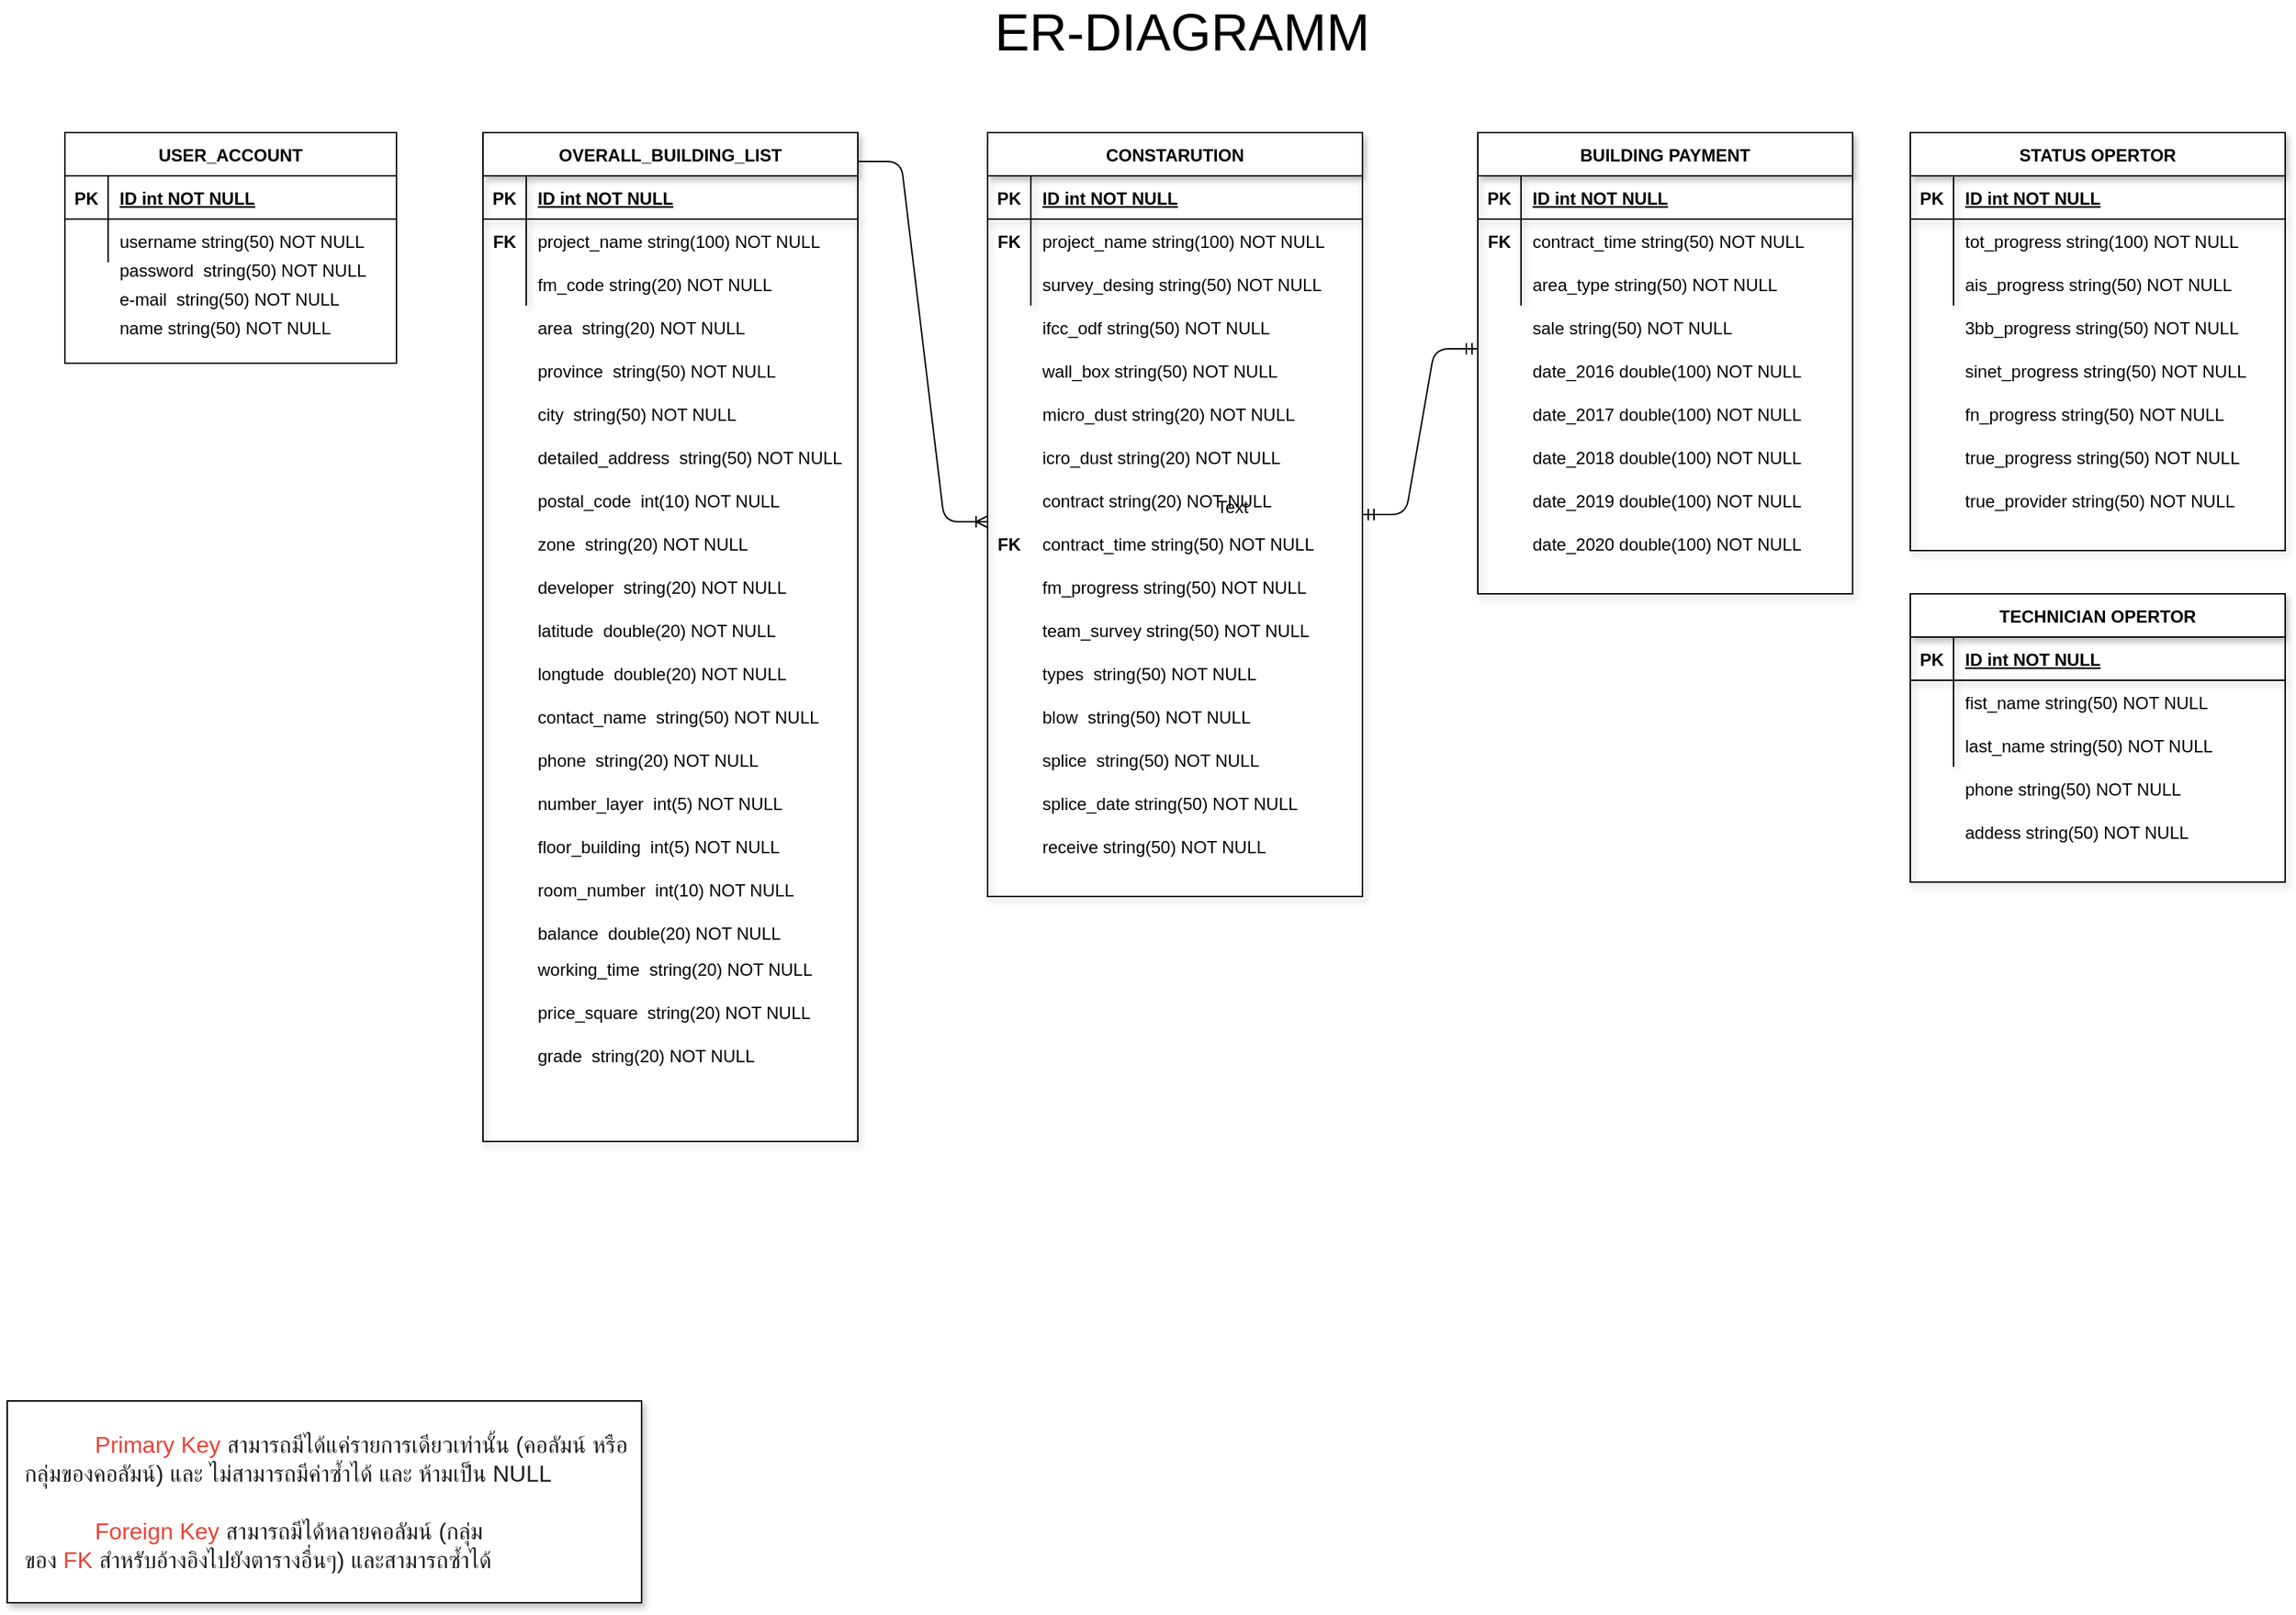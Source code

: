 <mxfile version="13.7.3" type="device"><diagram id="R2lEEEUBdFMjLlhIrx00" name="Page-1"><mxGraphModel dx="2031" dy="1189" grid="1" gridSize="10" guides="1" tooltips="1" connect="1" arrows="1" fold="1" page="1" pageScale="1" pageWidth="1654" pageHeight="1169" math="0" shadow="0" extFonts="Permanent Marker^https://fonts.googleapis.com/css?family=Permanent+Marker"><root><mxCell id="0"/><mxCell id="1" parent="0"/><mxCell id="E6i_eNctBW1qKKycs37V-82" value="password  string(50) NOT NULL" style="shape=partialRectangle;overflow=hidden;connectable=0;fillColor=none;top=0;left=0;bottom=0;right=0;align=left;spacingLeft=6;" parent="1" vertex="1"><mxGeometry x="90" y="210" width="220" height="30" as="geometry"/></mxCell><mxCell id="E6i_eNctBW1qKKycs37V-83" value="e-mail  string(50) NOT NULL" style="shape=partialRectangle;overflow=hidden;connectable=0;fillColor=none;top=0;left=0;bottom=0;right=0;align=left;spacingLeft=6;" parent="1" vertex="1"><mxGeometry x="90" y="230" width="220" height="30" as="geometry"/></mxCell><mxCell id="E6i_eNctBW1qKKycs37V-84" value="name string(50) NOT NULL" style="shape=partialRectangle;overflow=hidden;connectable=0;fillColor=none;top=0;left=0;bottom=0;right=0;align=left;spacingLeft=6;" parent="1" vertex="1"><mxGeometry x="90" y="250" width="220" height="30" as="geometry"/></mxCell><mxCell id="E6i_eNctBW1qKKycs37V-85" value="PK" style="shape=partialRectangle;overflow=hidden;connectable=0;fillColor=none;top=0;left=0;bottom=0;right=0;fontStyle=1;" parent="1" vertex="1"><mxGeometry x="60" y="160" width="30" height="30" as="geometry"/></mxCell><mxCell id="E6i_eNctBW1qKKycs37V-86" value="province  string(50) NOT NULL" style="shape=partialRectangle;overflow=hidden;connectable=0;fillColor=none;top=0;left=0;bottom=0;right=0;align=left;spacingLeft=6;shadow=1;" parent="1" vertex="1"><mxGeometry x="380" y="280" width="230" height="30" as="geometry"/></mxCell><mxCell id="E6i_eNctBW1qKKycs37V-87" value="area  string(20) NOT NULL" style="shape=partialRectangle;overflow=hidden;connectable=0;fillColor=none;top=0;left=0;bottom=0;right=0;align=left;spacingLeft=6;shadow=1;" parent="1" vertex="1"><mxGeometry x="380" y="250" width="230" height="30" as="geometry"/></mxCell><mxCell id="E6i_eNctBW1qKKycs37V-88" value="city  string(50) NOT NULL" style="shape=partialRectangle;overflow=hidden;connectable=0;fillColor=none;top=0;left=0;bottom=0;right=0;align=left;spacingLeft=6;shadow=1;" parent="1" vertex="1"><mxGeometry x="380" y="310" width="230" height="30" as="geometry"/></mxCell><mxCell id="E6i_eNctBW1qKKycs37V-89" value="detailed_address  string(50) NOT NULL" style="shape=partialRectangle;overflow=hidden;connectable=0;fillColor=none;top=0;left=0;bottom=0;right=0;align=left;spacingLeft=6;shadow=1;" parent="1" vertex="1"><mxGeometry x="380" y="340" width="230" height="30" as="geometry"/></mxCell><mxCell id="E6i_eNctBW1qKKycs37V-90" value="postal_code  int(10) NOT NULL" style="shape=partialRectangle;overflow=hidden;connectable=0;fillColor=none;top=0;left=0;bottom=0;right=0;align=left;spacingLeft=6;shadow=1;" parent="1" vertex="1"><mxGeometry x="380" y="370" width="230" height="30" as="geometry"/></mxCell><mxCell id="E6i_eNctBW1qKKycs37V-91" value="zone  string(20) NOT NULL" style="shape=partialRectangle;overflow=hidden;connectable=0;fillColor=none;top=0;left=0;bottom=0;right=0;align=left;spacingLeft=6;shadow=1;" parent="1" vertex="1"><mxGeometry x="380" y="400" width="230" height="30" as="geometry"/></mxCell><mxCell id="E6i_eNctBW1qKKycs37V-93" value="latitude  double(20) NOT NULL" style="shape=partialRectangle;overflow=hidden;connectable=0;fillColor=none;top=0;left=0;bottom=0;right=0;align=left;spacingLeft=6;shadow=1;" parent="1" vertex="1"><mxGeometry x="380" y="460" width="230" height="30" as="geometry"/></mxCell><mxCell id="E6i_eNctBW1qKKycs37V-94" value="longtude  double(20) NOT NULL" style="shape=partialRectangle;overflow=hidden;connectable=0;fillColor=none;top=0;left=0;bottom=0;right=0;align=left;spacingLeft=6;shadow=1;" parent="1" vertex="1"><mxGeometry x="380" y="490" width="230" height="30" as="geometry"/></mxCell><mxCell id="E6i_eNctBW1qKKycs37V-95" value="contact_name  string(50) NOT NULL" style="shape=partialRectangle;overflow=hidden;connectable=0;fillColor=none;top=0;left=0;bottom=0;right=0;align=left;spacingLeft=6;shadow=1;" parent="1" vertex="1"><mxGeometry x="380" y="520" width="230" height="30" as="geometry"/></mxCell><mxCell id="E6i_eNctBW1qKKycs37V-96" value="phone  string(20) NOT NULL" style="shape=partialRectangle;overflow=hidden;connectable=0;fillColor=none;top=0;left=0;bottom=0;right=0;align=left;spacingLeft=6;shadow=1;" parent="1" vertex="1"><mxGeometry x="380" y="550" width="230" height="30" as="geometry"/></mxCell><mxCell id="E6i_eNctBW1qKKycs37V-97" value="number_layer  int(5) NOT NULL" style="shape=partialRectangle;overflow=hidden;connectable=0;fillColor=none;top=0;left=0;bottom=0;right=0;align=left;spacingLeft=6;shadow=1;" parent="1" vertex="1"><mxGeometry x="380" y="580" width="230" height="30" as="geometry"/></mxCell><mxCell id="E6i_eNctBW1qKKycs37V-98" value="floor_building  int(5) NOT NULL" style="shape=partialRectangle;overflow=hidden;connectable=0;fillColor=none;top=0;left=0;bottom=0;right=0;align=left;spacingLeft=6;shadow=1;" parent="1" vertex="1"><mxGeometry x="380" y="610" width="230" height="30" as="geometry"/></mxCell><mxCell id="E6i_eNctBW1qKKycs37V-99" value="room_number  int(10) NOT NULL" style="shape=partialRectangle;overflow=hidden;connectable=0;fillColor=none;top=0;left=0;bottom=0;right=0;align=left;spacingLeft=6;shadow=1;" parent="1" vertex="1"><mxGeometry x="380" y="640" width="230" height="30" as="geometry"/></mxCell><mxCell id="E6i_eNctBW1qKKycs37V-100" value="balance  double(20) NOT NULL" style="shape=partialRectangle;overflow=hidden;connectable=0;fillColor=none;top=0;left=0;bottom=0;right=0;align=left;spacingLeft=6;shadow=1;" parent="1" vertex="1"><mxGeometry x="380" y="670" width="230" height="30" as="geometry"/></mxCell><mxCell id="E6i_eNctBW1qKKycs37V-101" value="FK" style="shape=partialRectangle;overflow=hidden;connectable=0;fillColor=none;top=0;left=0;bottom=0;right=0;fontStyle=1;shadow=1;" parent="1" vertex="1"><mxGeometry x="350" y="190" width="30" height="30" as="geometry"/></mxCell><mxCell id="E6i_eNctBW1qKKycs37V-102" value="working_time  string(20) NOT NULL" style="shape=partialRectangle;overflow=hidden;connectable=0;fillColor=none;top=0;left=0;bottom=0;right=0;align=left;spacingLeft=6;shadow=1;" parent="1" vertex="1"><mxGeometry x="380" y="690" width="230" height="40" as="geometry"/></mxCell><mxCell id="E6i_eNctBW1qKKycs37V-103" value="price_square  string(20) NOT NULL" style="shape=partialRectangle;overflow=hidden;connectable=0;fillColor=none;top=0;left=0;bottom=0;right=0;align=left;spacingLeft=6;shadow=1;" parent="1" vertex="1"><mxGeometry x="380" y="720" width="230" height="40" as="geometry"/></mxCell><mxCell id="E6i_eNctBW1qKKycs37V-104" value="grade  string(20) NOT NULL" style="shape=partialRectangle;overflow=hidden;connectable=0;fillColor=none;top=0;left=0;bottom=0;right=0;align=left;spacingLeft=6;shadow=1;" parent="1" vertex="1"><mxGeometry x="380" y="750" width="230" height="40" as="geometry"/></mxCell><mxCell id="E6i_eNctBW1qKKycs37V-105" value="developer  string(20) NOT NULL" style="shape=partialRectangle;overflow=hidden;connectable=0;fillColor=none;top=0;left=0;bottom=0;right=0;align=left;spacingLeft=6;shadow=1;" parent="1" vertex="1"><mxGeometry x="380" y="425" width="230" height="40" as="geometry"/></mxCell><mxCell id="E6i_eNctBW1qKKycs37V-116" value="" style="shape=partialRectangle;collapsible=0;dropTarget=0;pointerEvents=0;fillColor=none;points=[[0,0.5],[1,0.5]];portConstraint=eastwest;top=0;left=0;right=0;bottom=0;shadow=1;" parent="1" vertex="1"><mxGeometry x="700" y="280" width="260" height="30" as="geometry"/></mxCell><mxCell id="E6i_eNctBW1qKKycs37V-117" value="" style="shape=partialRectangle;overflow=hidden;connectable=0;fillColor=none;top=0;left=0;bottom=0;right=0;shadow=1;" parent="E6i_eNctBW1qKKycs37V-116" vertex="1"><mxGeometry width="30" height="30" as="geometry"/></mxCell><mxCell id="E6i_eNctBW1qKKycs37V-118" value="wall_box string(50) NOT NULL" style="shape=partialRectangle;overflow=hidden;connectable=0;fillColor=none;top=0;left=0;bottom=0;right=0;align=left;spacingLeft=6;shadow=1;" parent="E6i_eNctBW1qKKycs37V-116" vertex="1"><mxGeometry x="30" width="230" height="30" as="geometry"/></mxCell><mxCell id="E6i_eNctBW1qKKycs37V-119" value="" style="shape=partialRectangle;collapsible=0;dropTarget=0;pointerEvents=0;fillColor=none;points=[[0,0.5],[1,0.5]];portConstraint=eastwest;top=0;left=0;right=0;bottom=0;shadow=1;" parent="1" vertex="1"><mxGeometry x="700" y="310" width="260" height="30" as="geometry"/></mxCell><mxCell id="E6i_eNctBW1qKKycs37V-120" value="" style="shape=partialRectangle;overflow=hidden;connectable=0;fillColor=none;top=0;left=0;bottom=0;right=0;shadow=1;" parent="E6i_eNctBW1qKKycs37V-119" vertex="1"><mxGeometry width="30" height="30" as="geometry"/></mxCell><mxCell id="E6i_eNctBW1qKKycs37V-121" value="micro_dust string(20) NOT NULL" style="shape=partialRectangle;overflow=hidden;connectable=0;fillColor=none;top=0;left=0;bottom=0;right=0;align=left;spacingLeft=6;shadow=1;" parent="E6i_eNctBW1qKKycs37V-119" vertex="1"><mxGeometry x="30" width="230" height="30" as="geometry"/></mxCell><mxCell id="E6i_eNctBW1qKKycs37V-122" value="icro_dust string(20) NOT NULL" style="shape=partialRectangle;overflow=hidden;connectable=0;fillColor=none;top=0;left=0;bottom=0;right=0;align=left;spacingLeft=6;shadow=1;" parent="1" vertex="1"><mxGeometry x="730" y="340" width="230" height="30" as="geometry"/></mxCell><mxCell id="E6i_eNctBW1qKKycs37V-123" value="ifcc_odf string(50) NOT NULL" style="shape=partialRectangle;overflow=hidden;connectable=0;fillColor=none;top=0;left=0;bottom=0;right=0;align=left;spacingLeft=6;shadow=1;" parent="1" vertex="1"><mxGeometry x="730" y="250" width="230" height="30" as="geometry"/></mxCell><mxCell id="E6i_eNctBW1qKKycs37V-125" value="FK" style="shape=partialRectangle;overflow=hidden;connectable=0;fillColor=none;top=0;left=0;bottom=0;right=0;shadow=1;fontStyle=1" parent="1" vertex="1"><mxGeometry x="700" y="190" width="30" height="30" as="geometry"/></mxCell><mxCell id="E6i_eNctBW1qKKycs37V-126" value="contract string(20) NOT NULL" style="shape=partialRectangle;overflow=hidden;connectable=0;fillColor=none;top=0;left=0;bottom=0;right=0;align=left;spacingLeft=6;shadow=1;" parent="1" vertex="1"><mxGeometry x="730" y="370" width="230" height="30" as="geometry"/></mxCell><mxCell id="E6i_eNctBW1qKKycs37V-127" value="contract_time string(50) NOT NULL" style="shape=partialRectangle;overflow=hidden;connectable=0;fillColor=none;top=0;left=0;bottom=0;right=0;align=left;spacingLeft=6;shadow=1;" parent="1" vertex="1"><mxGeometry x="730" y="400" width="230" height="30" as="geometry"/></mxCell><mxCell id="E6i_eNctBW1qKKycs37V-128" value="fm_progress string(50) NOT NULL" style="shape=partialRectangle;overflow=hidden;connectable=0;fillColor=none;top=0;left=0;bottom=0;right=0;align=left;spacingLeft=6;shadow=1;" parent="1" vertex="1"><mxGeometry x="730" y="430" width="230" height="30" as="geometry"/></mxCell><mxCell id="E6i_eNctBW1qKKycs37V-129" value="team_survey string(50) NOT NULL" style="shape=partialRectangle;overflow=hidden;connectable=0;fillColor=none;top=0;left=0;bottom=0;right=0;align=left;spacingLeft=6;shadow=1;" parent="1" vertex="1"><mxGeometry x="730" y="460" width="230" height="30" as="geometry"/></mxCell><mxCell id="E6i_eNctBW1qKKycs37V-130" value="types  string(50) NOT NULL" style="shape=partialRectangle;overflow=hidden;connectable=0;fillColor=none;top=0;left=0;bottom=0;right=0;align=left;spacingLeft=6;shadow=1;" parent="1" vertex="1"><mxGeometry x="730" y="490" width="230" height="30" as="geometry"/></mxCell><mxCell id="E6i_eNctBW1qKKycs37V-131" value="blow  string(50) NOT NULL" style="shape=partialRectangle;overflow=hidden;connectable=0;fillColor=none;top=0;left=0;bottom=0;right=0;align=left;spacingLeft=6;shadow=1;" parent="1" vertex="1"><mxGeometry x="730" y="520" width="230" height="30" as="geometry"/></mxCell><mxCell id="E6i_eNctBW1qKKycs37V-132" value="splice  string(50) NOT NULL" style="shape=partialRectangle;overflow=hidden;connectable=0;fillColor=none;top=0;left=0;bottom=0;right=0;align=left;spacingLeft=6;shadow=1;" parent="1" vertex="1"><mxGeometry x="730" y="550" width="230" height="30" as="geometry"/></mxCell><mxCell id="E6i_eNctBW1qKKycs37V-133" value="splice_date string(50) NOT NULL" style="shape=partialRectangle;overflow=hidden;connectable=0;fillColor=none;top=0;left=0;bottom=0;right=0;align=left;spacingLeft=6;shadow=1;" parent="1" vertex="1"><mxGeometry x="730" y="580" width="230" height="30" as="geometry"/></mxCell><mxCell id="E6i_eNctBW1qKKycs37V-134" value="receive string(50) NOT NULL" style="shape=partialRectangle;overflow=hidden;connectable=0;fillColor=none;top=0;left=0;bottom=0;right=0;align=left;spacingLeft=6;shadow=1;" parent="1" vertex="1"><mxGeometry x="730" y="610" width="230" height="30" as="geometry"/></mxCell><mxCell id="E6i_eNctBW1qKKycs37V-145" value="3bb_progress string(50) NOT NULL" style="shape=partialRectangle;overflow=hidden;connectable=0;fillColor=none;top=0;left=0;bottom=0;right=0;align=left;spacingLeft=6;shadow=1;" parent="1" vertex="1"><mxGeometry x="1370" y="250" width="230" height="30" as="geometry"/></mxCell><mxCell id="E6i_eNctBW1qKKycs37V-146" value="sinet_progress string(50) NOT NULL" style="shape=partialRectangle;overflow=hidden;connectable=0;fillColor=none;top=0;left=0;bottom=0;right=0;align=left;spacingLeft=6;shadow=1;" parent="1" vertex="1"><mxGeometry x="1370" y="280" width="230" height="30" as="geometry"/></mxCell><mxCell id="E6i_eNctBW1qKKycs37V-147" value="fn_progress string(50) NOT NULL" style="shape=partialRectangle;overflow=hidden;connectable=0;fillColor=none;top=0;left=0;bottom=0;right=0;align=left;spacingLeft=6;shadow=1;" parent="1" vertex="1"><mxGeometry x="1370" y="310" width="230" height="30" as="geometry"/></mxCell><mxCell id="E6i_eNctBW1qKKycs37V-148" value="true_progress string(50) NOT NULL" style="shape=partialRectangle;overflow=hidden;connectable=0;fillColor=none;top=0;left=0;bottom=0;right=0;align=left;spacingLeft=6;shadow=1;" parent="1" vertex="1"><mxGeometry x="1370" y="340" width="230" height="30" as="geometry"/></mxCell><mxCell id="E6i_eNctBW1qKKycs37V-149" value="true_provider string(50) NOT NULL" style="shape=partialRectangle;overflow=hidden;connectable=0;fillColor=none;top=0;left=0;bottom=0;right=0;align=left;spacingLeft=6;shadow=1;" parent="1" vertex="1"><mxGeometry x="1370" y="370" width="230" height="30" as="geometry"/></mxCell><mxCell id="E6i_eNctBW1qKKycs37V-161" value="phone string(50) NOT NULL" style="shape=partialRectangle;overflow=hidden;connectable=0;fillColor=none;top=0;left=0;bottom=0;right=0;align=left;spacingLeft=6;shadow=1;" parent="1" vertex="1"><mxGeometry x="1370" y="570" width="230" height="30" as="geometry"/></mxCell><mxCell id="E6i_eNctBW1qKKycs37V-162" value="addess string(50) NOT NULL" style="shape=partialRectangle;overflow=hidden;connectable=0;fillColor=none;top=0;left=0;bottom=0;right=0;align=left;spacingLeft=6;shadow=1;" parent="1" vertex="1"><mxGeometry x="1370" y="600" width="230" height="30" as="geometry"/></mxCell><mxCell id="C-vyLk0tnHw3VtMMgP7b-23" value="USER_ACCOUNT" style="shape=table;startSize=30;container=1;collapsible=1;childLayout=tableLayout;fixedRows=1;rowLines=0;fontStyle=1;align=center;resizeLast=1;" parent="1" vertex="1"><mxGeometry x="60" y="130" width="230" height="160" as="geometry"/></mxCell><mxCell id="C-vyLk0tnHw3VtMMgP7b-24" value="" style="shape=partialRectangle;collapsible=0;dropTarget=0;pointerEvents=0;fillColor=none;points=[[0,0.5],[1,0.5]];portConstraint=eastwest;top=0;left=0;right=0;bottom=1;" parent="C-vyLk0tnHw3VtMMgP7b-23" vertex="1"><mxGeometry y="30" width="230" height="30" as="geometry"/></mxCell><mxCell id="C-vyLk0tnHw3VtMMgP7b-25" value="" style="shape=partialRectangle;overflow=hidden;connectable=0;fillColor=none;top=0;left=0;bottom=0;right=0;fontStyle=1;" parent="C-vyLk0tnHw3VtMMgP7b-24" vertex="1"><mxGeometry width="30" height="30" as="geometry"/></mxCell><mxCell id="C-vyLk0tnHw3VtMMgP7b-26" value="ID int NOT NULL " style="shape=partialRectangle;overflow=hidden;connectable=0;fillColor=none;top=0;left=0;bottom=0;right=0;align=left;spacingLeft=6;fontStyle=5;" parent="C-vyLk0tnHw3VtMMgP7b-24" vertex="1"><mxGeometry x="30" width="200" height="30" as="geometry"/></mxCell><mxCell id="C-vyLk0tnHw3VtMMgP7b-27" value="" style="shape=partialRectangle;collapsible=0;dropTarget=0;pointerEvents=0;fillColor=none;points=[[0,0.5],[1,0.5]];portConstraint=eastwest;top=0;left=0;right=0;bottom=0;" parent="C-vyLk0tnHw3VtMMgP7b-23" vertex="1"><mxGeometry y="60" width="230" height="30" as="geometry"/></mxCell><mxCell id="C-vyLk0tnHw3VtMMgP7b-28" value="" style="shape=partialRectangle;overflow=hidden;connectable=0;fillColor=none;top=0;left=0;bottom=0;right=0;" parent="C-vyLk0tnHw3VtMMgP7b-27" vertex="1"><mxGeometry width="30" height="30" as="geometry"/></mxCell><mxCell id="C-vyLk0tnHw3VtMMgP7b-29" value="username string(50) NOT NULL" style="shape=partialRectangle;overflow=hidden;connectable=0;fillColor=none;top=0;left=0;bottom=0;right=0;align=left;spacingLeft=6;" parent="C-vyLk0tnHw3VtMMgP7b-27" vertex="1"><mxGeometry x="30" width="200" height="30" as="geometry"/></mxCell><mxCell id="C-vyLk0tnHw3VtMMgP7b-2" value="OVERALL_BUILDING_LIST" style="shape=table;startSize=30;container=1;collapsible=1;childLayout=tableLayout;fixedRows=1;rowLines=0;fontStyle=1;align=center;resizeLast=1;shadow=1;" parent="1" vertex="1"><mxGeometry x="350" y="130" width="260" height="700" as="geometry"><mxRectangle x="450" y="120" width="150" height="30" as="alternateBounds"/></mxGeometry></mxCell><mxCell id="C-vyLk0tnHw3VtMMgP7b-3" value="" style="shape=partialRectangle;collapsible=0;dropTarget=0;pointerEvents=0;fillColor=none;points=[[0,0.5],[1,0.5]];portConstraint=eastwest;top=0;left=0;right=0;bottom=1;shadow=1;" parent="C-vyLk0tnHw3VtMMgP7b-2" vertex="1"><mxGeometry y="30" width="260" height="30" as="geometry"/></mxCell><mxCell id="C-vyLk0tnHw3VtMMgP7b-4" value="PK" style="shape=partialRectangle;overflow=hidden;connectable=0;fillColor=none;top=0;left=0;bottom=0;right=0;fontStyle=1;shadow=1;" parent="C-vyLk0tnHw3VtMMgP7b-3" vertex="1"><mxGeometry width="30" height="30" as="geometry"/></mxCell><mxCell id="C-vyLk0tnHw3VtMMgP7b-5" value="ID int NOT NULL " style="shape=partialRectangle;overflow=hidden;connectable=0;fillColor=none;top=0;left=0;bottom=0;right=0;align=left;spacingLeft=6;fontStyle=5;shadow=1;" parent="C-vyLk0tnHw3VtMMgP7b-3" vertex="1"><mxGeometry x="30" width="230" height="30" as="geometry"/></mxCell><mxCell id="C-vyLk0tnHw3VtMMgP7b-6" value="" style="shape=partialRectangle;collapsible=0;dropTarget=0;pointerEvents=0;fillColor=none;points=[[0,0.5],[1,0.5]];portConstraint=eastwest;top=0;left=0;right=0;bottom=0;shadow=1;" parent="C-vyLk0tnHw3VtMMgP7b-2" vertex="1"><mxGeometry y="60" width="260" height="30" as="geometry"/></mxCell><mxCell id="C-vyLk0tnHw3VtMMgP7b-7" value="" style="shape=partialRectangle;overflow=hidden;connectable=0;fillColor=none;top=0;left=0;bottom=0;right=0;shadow=1;" parent="C-vyLk0tnHw3VtMMgP7b-6" vertex="1"><mxGeometry width="30" height="30" as="geometry"/></mxCell><mxCell id="C-vyLk0tnHw3VtMMgP7b-8" value="project_name string(100) NOT NULL" style="shape=partialRectangle;overflow=hidden;connectable=0;fillColor=none;top=0;left=0;bottom=0;right=0;align=left;spacingLeft=6;shadow=1;" parent="C-vyLk0tnHw3VtMMgP7b-6" vertex="1"><mxGeometry x="30" width="230" height="30" as="geometry"/></mxCell><mxCell id="C-vyLk0tnHw3VtMMgP7b-9" value="" style="shape=partialRectangle;collapsible=0;dropTarget=0;pointerEvents=0;fillColor=none;points=[[0,0.5],[1,0.5]];portConstraint=eastwest;top=0;left=0;right=0;bottom=0;shadow=1;" parent="C-vyLk0tnHw3VtMMgP7b-2" vertex="1"><mxGeometry y="90" width="260" height="30" as="geometry"/></mxCell><mxCell id="C-vyLk0tnHw3VtMMgP7b-10" value="" style="shape=partialRectangle;overflow=hidden;connectable=0;fillColor=none;top=0;left=0;bottom=0;right=0;shadow=1;" parent="C-vyLk0tnHw3VtMMgP7b-9" vertex="1"><mxGeometry width="30" height="30" as="geometry"/></mxCell><mxCell id="C-vyLk0tnHw3VtMMgP7b-11" value="fm_code string(20) NOT NULL" style="shape=partialRectangle;overflow=hidden;connectable=0;fillColor=none;top=0;left=0;bottom=0;right=0;align=left;spacingLeft=6;shadow=1;" parent="C-vyLk0tnHw3VtMMgP7b-9" vertex="1"><mxGeometry x="30" width="230" height="30" as="geometry"/></mxCell><mxCell id="E6i_eNctBW1qKKycs37V-106" value="CONSTARUTION" style="shape=table;startSize=30;container=1;collapsible=1;childLayout=tableLayout;fixedRows=1;rowLines=0;fontStyle=1;align=center;resizeLast=1;shadow=1;" parent="1" vertex="1"><mxGeometry x="700" y="130" width="260" height="530" as="geometry"><mxRectangle x="450" y="120" width="150" height="30" as="alternateBounds"/></mxGeometry></mxCell><mxCell id="E6i_eNctBW1qKKycs37V-107" value="" style="shape=partialRectangle;collapsible=0;dropTarget=0;pointerEvents=0;fillColor=none;points=[[0,0.5],[1,0.5]];portConstraint=eastwest;top=0;left=0;right=0;bottom=1;shadow=1;" parent="E6i_eNctBW1qKKycs37V-106" vertex="1"><mxGeometry y="30" width="260" height="30" as="geometry"/></mxCell><mxCell id="E6i_eNctBW1qKKycs37V-108" value="PK" style="shape=partialRectangle;overflow=hidden;connectable=0;fillColor=none;top=0;left=0;bottom=0;right=0;fontStyle=1;shadow=1;" parent="E6i_eNctBW1qKKycs37V-107" vertex="1"><mxGeometry width="30" height="30" as="geometry"/></mxCell><mxCell id="E6i_eNctBW1qKKycs37V-109" value="ID int NOT NULL " style="shape=partialRectangle;overflow=hidden;connectable=0;fillColor=none;top=0;left=0;bottom=0;right=0;align=left;spacingLeft=6;fontStyle=5;shadow=1;" parent="E6i_eNctBW1qKKycs37V-107" vertex="1"><mxGeometry x="30" width="230" height="30" as="geometry"/></mxCell><mxCell id="E6i_eNctBW1qKKycs37V-110" value="" style="shape=partialRectangle;collapsible=0;dropTarget=0;pointerEvents=0;fillColor=none;points=[[0,0.5],[1,0.5]];portConstraint=eastwest;top=0;left=0;right=0;bottom=0;shadow=1;" parent="E6i_eNctBW1qKKycs37V-106" vertex="1"><mxGeometry y="60" width="260" height="30" as="geometry"/></mxCell><mxCell id="E6i_eNctBW1qKKycs37V-111" value="" style="shape=partialRectangle;overflow=hidden;connectable=0;fillColor=none;top=0;left=0;bottom=0;right=0;shadow=1;" parent="E6i_eNctBW1qKKycs37V-110" vertex="1"><mxGeometry width="30" height="30" as="geometry"/></mxCell><mxCell id="E6i_eNctBW1qKKycs37V-112" value="project_name string(100) NOT NULL" style="shape=partialRectangle;overflow=hidden;connectable=0;fillColor=none;top=0;left=0;bottom=0;right=0;align=left;spacingLeft=6;shadow=1;" parent="E6i_eNctBW1qKKycs37V-110" vertex="1"><mxGeometry x="30" width="230" height="30" as="geometry"/></mxCell><mxCell id="E6i_eNctBW1qKKycs37V-113" value="" style="shape=partialRectangle;collapsible=0;dropTarget=0;pointerEvents=0;fillColor=none;points=[[0,0.5],[1,0.5]];portConstraint=eastwest;top=0;left=0;right=0;bottom=0;shadow=1;" parent="E6i_eNctBW1qKKycs37V-106" vertex="1"><mxGeometry y="90" width="260" height="30" as="geometry"/></mxCell><mxCell id="E6i_eNctBW1qKKycs37V-114" value="" style="shape=partialRectangle;overflow=hidden;connectable=0;fillColor=none;top=0;left=0;bottom=0;right=0;shadow=1;" parent="E6i_eNctBW1qKKycs37V-113" vertex="1"><mxGeometry width="30" height="30" as="geometry"/></mxCell><mxCell id="E6i_eNctBW1qKKycs37V-115" value="survey_desing string(50) NOT NULL" style="shape=partialRectangle;overflow=hidden;connectable=0;fillColor=none;top=0;left=0;bottom=0;right=0;align=left;spacingLeft=6;shadow=1;" parent="E6i_eNctBW1qKKycs37V-113" vertex="1"><mxGeometry x="30" width="230" height="30" as="geometry"/></mxCell><mxCell id="E6i_eNctBW1qKKycs37V-173" value="FK" style="shape=partialRectangle;overflow=hidden;connectable=0;fillColor=none;top=0;left=0;bottom=0;right=0;shadow=1;fontStyle=1" parent="1" vertex="1"><mxGeometry x="1040" y="190" width="30" height="30" as="geometry"/></mxCell><mxCell id="E6i_eNctBW1qKKycs37V-174" value="FK" style="shape=partialRectangle;overflow=hidden;connectable=0;fillColor=none;top=0;left=0;bottom=0;right=0;shadow=1;fontStyle=1" parent="1" vertex="1"><mxGeometry x="700" y="400" width="30" height="30" as="geometry"/></mxCell><mxCell id="E6i_eNctBW1qKKycs37V-175" value="sale string(50) NOT NULL" style="shape=partialRectangle;overflow=hidden;connectable=0;fillColor=none;top=0;left=0;bottom=0;right=0;align=left;spacingLeft=6;shadow=1;" parent="1" vertex="1"><mxGeometry x="1070" y="250" width="230" height="30" as="geometry"/></mxCell><mxCell id="E6i_eNctBW1qKKycs37V-176" value="date_2016 double(100) NOT NULL" style="shape=partialRectangle;overflow=hidden;connectable=0;fillColor=none;top=0;left=0;bottom=0;right=0;align=left;spacingLeft=6;shadow=1;" parent="1" vertex="1"><mxGeometry x="1070" y="280" width="230" height="30" as="geometry"/></mxCell><mxCell id="E6i_eNctBW1qKKycs37V-177" value="date_2017 double(100) NOT NULL" style="shape=partialRectangle;overflow=hidden;connectable=0;fillColor=none;top=0;left=0;bottom=0;right=0;align=left;spacingLeft=6;shadow=1;" parent="1" vertex="1"><mxGeometry x="1070" y="310" width="230" height="30" as="geometry"/></mxCell><mxCell id="E6i_eNctBW1qKKycs37V-178" value="date_2018 double(100) NOT NULL" style="shape=partialRectangle;overflow=hidden;connectable=0;fillColor=none;top=0;left=0;bottom=0;right=0;align=left;spacingLeft=6;shadow=1;" parent="1" vertex="1"><mxGeometry x="1070" y="340" width="230" height="30" as="geometry"/></mxCell><mxCell id="E6i_eNctBW1qKKycs37V-179" value="date_2019 double(100) NOT NULL" style="shape=partialRectangle;overflow=hidden;connectable=0;fillColor=none;top=0;left=0;bottom=0;right=0;align=left;spacingLeft=6;shadow=1;" parent="1" vertex="1"><mxGeometry x="1070" y="370" width="230" height="30" as="geometry"/></mxCell><mxCell id="E6i_eNctBW1qKKycs37V-180" value="date_2020 double(100) NOT NULL" style="shape=partialRectangle;overflow=hidden;connectable=0;fillColor=none;top=0;left=0;bottom=0;right=0;align=left;spacingLeft=6;shadow=1;" parent="1" vertex="1"><mxGeometry x="1070" y="400" width="230" height="30" as="geometry"/></mxCell><mxCell id="E6i_eNctBW1qKKycs37V-163" value="BUILDING PAYMENT" style="shape=table;startSize=30;container=1;collapsible=1;childLayout=tableLayout;fixedRows=1;rowLines=0;fontStyle=1;align=center;resizeLast=1;shadow=1;" parent="1" vertex="1"><mxGeometry x="1040" y="130" width="260" height="320" as="geometry"><mxRectangle x="450" y="120" width="150" height="30" as="alternateBounds"/></mxGeometry></mxCell><mxCell id="E6i_eNctBW1qKKycs37V-164" value="" style="shape=partialRectangle;collapsible=0;dropTarget=0;pointerEvents=0;fillColor=none;points=[[0,0.5],[1,0.5]];portConstraint=eastwest;top=0;left=0;right=0;bottom=1;shadow=1;" parent="E6i_eNctBW1qKKycs37V-163" vertex="1"><mxGeometry y="30" width="260" height="30" as="geometry"/></mxCell><mxCell id="E6i_eNctBW1qKKycs37V-165" value="PK" style="shape=partialRectangle;overflow=hidden;connectable=0;fillColor=none;top=0;left=0;bottom=0;right=0;fontStyle=1;shadow=1;" parent="E6i_eNctBW1qKKycs37V-164" vertex="1"><mxGeometry width="30" height="30" as="geometry"/></mxCell><mxCell id="E6i_eNctBW1qKKycs37V-166" value="ID int NOT NULL " style="shape=partialRectangle;overflow=hidden;connectable=0;fillColor=none;top=0;left=0;bottom=0;right=0;align=left;spacingLeft=6;fontStyle=5;shadow=1;" parent="E6i_eNctBW1qKKycs37V-164" vertex="1"><mxGeometry x="30" width="230" height="30" as="geometry"/></mxCell><mxCell id="E6i_eNctBW1qKKycs37V-167" value="" style="shape=partialRectangle;collapsible=0;dropTarget=0;pointerEvents=0;fillColor=none;points=[[0,0.5],[1,0.5]];portConstraint=eastwest;top=0;left=0;right=0;bottom=0;shadow=1;" parent="E6i_eNctBW1qKKycs37V-163" vertex="1"><mxGeometry y="60" width="260" height="30" as="geometry"/></mxCell><mxCell id="E6i_eNctBW1qKKycs37V-168" value="" style="shape=partialRectangle;overflow=hidden;connectable=0;fillColor=none;top=0;left=0;bottom=0;right=0;shadow=1;" parent="E6i_eNctBW1qKKycs37V-167" vertex="1"><mxGeometry width="30" height="30" as="geometry"/></mxCell><mxCell id="E6i_eNctBW1qKKycs37V-169" value="contract_time string(50) NOT NULL" style="shape=partialRectangle;overflow=hidden;connectable=0;fillColor=none;top=0;left=0;bottom=0;right=0;align=left;spacingLeft=6;shadow=1;" parent="E6i_eNctBW1qKKycs37V-167" vertex="1"><mxGeometry x="30" width="230" height="30" as="geometry"/></mxCell><mxCell id="E6i_eNctBW1qKKycs37V-170" value="" style="shape=partialRectangle;collapsible=0;dropTarget=0;pointerEvents=0;fillColor=none;points=[[0,0.5],[1,0.5]];portConstraint=eastwest;top=0;left=0;right=0;bottom=0;shadow=1;" parent="E6i_eNctBW1qKKycs37V-163" vertex="1"><mxGeometry y="90" width="260" height="30" as="geometry"/></mxCell><mxCell id="E6i_eNctBW1qKKycs37V-171" value="" style="shape=partialRectangle;overflow=hidden;connectable=0;fillColor=none;top=0;left=0;bottom=0;right=0;shadow=1;" parent="E6i_eNctBW1qKKycs37V-170" vertex="1"><mxGeometry width="30" height="30" as="geometry"/></mxCell><mxCell id="E6i_eNctBW1qKKycs37V-172" value="area_type string(50) NOT NULL" style="shape=partialRectangle;overflow=hidden;connectable=0;fillColor=none;top=0;left=0;bottom=0;right=0;align=left;spacingLeft=6;shadow=1;" parent="E6i_eNctBW1qKKycs37V-170" vertex="1"><mxGeometry x="30" width="230" height="30" as="geometry"/></mxCell><mxCell id="E6i_eNctBW1qKKycs37V-181" value="" style="rounded=0;whiteSpace=wrap;html=1;shadow=1;" parent="1" vertex="1"><mxGeometry x="20" y="1010" width="440" height="140" as="geometry"/></mxCell><mxCell id="E6i_eNctBW1qKKycs37V-182" value="&lt;span style=&quot;color: rgb(32 , 33 , 36) ; font-family: &amp;#34;arial&amp;#34; , sans-serif ; font-size: 16px ; background-color: rgb(255 , 255 , 255)&quot;&gt;&amp;nbsp; &amp;nbsp; &amp;nbsp; &amp;nbsp; &amp;nbsp; &amp;nbsp;&lt;/span&gt;&lt;span style=&quot;color: rgb(234 , 67 , 53) ; font-family: &amp;#34;arial&amp;#34; , sans-serif ; font-size: 16px ; background-color: rgb(255 , 255 , 255)&quot;&gt;Primary Key&lt;/span&gt;&lt;span style=&quot;color: rgb(32 , 33 , 36) ; font-family: &amp;#34;arial&amp;#34; , sans-serif ; font-size: 16px ; background-color: rgb(255 , 255 , 255)&quot;&gt;&amp;nbsp;สามารถมีได้แค่รายการเดียวเท่านั้น (คอลัมน์ หรือ กลุ่มของคอลัมน์) และ ไม่สามารถมีค่าซ้ำได้ และ ห้ามเป็น NULL&lt;/span&gt;" style="text;html=1;strokeColor=none;fillColor=none;align=left;verticalAlign=middle;whiteSpace=wrap;rounded=0;shadow=1;" parent="1" vertex="1"><mxGeometry x="30" y="1040" width="440" height="20" as="geometry"/></mxCell><mxCell id="E6i_eNctBW1qKKycs37V-183" value="&lt;span style=&quot;color: rgb(234 , 67 , 53) ; font-family: &amp;#34;arial&amp;#34; , sans-serif ; font-size: 16px ; background-color: rgb(255 , 255 , 255)&quot;&gt;&amp;nbsp; &amp;nbsp; &amp;nbsp; &amp;nbsp; &amp;nbsp; &amp;nbsp;Foreign Key&lt;/span&gt;&lt;span style=&quot;color: rgb(32 , 33 , 36) ; font-family: &amp;#34;arial&amp;#34; , sans-serif ; font-size: 16px ; background-color: rgb(255 , 255 , 255)&quot;&gt;&amp;nbsp;สามารถมีได้หลายคอลัมน์ (กลุ่มของ&amp;nbsp;&lt;/span&gt;&lt;span style=&quot;color: rgb(234 , 67 , 53) ; font-family: &amp;#34;arial&amp;#34; , sans-serif ; font-size: 16px ; background-color: rgb(255 , 255 , 255)&quot;&gt;FK&lt;/span&gt;&lt;span style=&quot;color: rgb(32 , 33 , 36) ; font-family: &amp;#34;arial&amp;#34; , sans-serif ; font-size: 16px ; background-color: rgb(255 , 255 , 255)&quot;&gt;&amp;nbsp;สำหรับอ้างอิงไปยังตารางอื่นๆ) และสามารถซ้ำได้&amp;nbsp;&lt;/span&gt;" style="text;html=1;strokeColor=none;fillColor=none;align=left;verticalAlign=middle;whiteSpace=wrap;rounded=0;shadow=1;" parent="1" vertex="1"><mxGeometry x="30" y="1100" width="370" height="20" as="geometry"/></mxCell><mxCell id="E6i_eNctBW1qKKycs37V-184" value="" style="edgeStyle=entityRelationEdgeStyle;fontSize=12;html=1;endArrow=ERoneToMany;" parent="1" edge="1"><mxGeometry width="100" height="100" relative="1" as="geometry"><mxPoint x="610" y="150" as="sourcePoint"/><mxPoint x="700" y="400" as="targetPoint"/></mxGeometry></mxCell><mxCell id="E6i_eNctBW1qKKycs37V-185" value="" style="edgeStyle=entityRelationEdgeStyle;fontSize=12;html=1;endArrow=ERmandOne;startArrow=ERmandOne;exitX=1;exitY=0.5;exitDx=0;exitDy=0;" parent="1" source="E6i_eNctBW1qKKycs37V-106" edge="1"><mxGeometry width="100" height="100" relative="1" as="geometry"><mxPoint x="980" y="810" as="sourcePoint"/><mxPoint x="1040" y="280" as="targetPoint"/></mxGeometry></mxCell><mxCell id="E6i_eNctBW1qKKycs37V-135" value="STATUS OPERTOR" style="shape=table;startSize=30;container=1;collapsible=1;childLayout=tableLayout;fixedRows=1;rowLines=0;fontStyle=1;align=center;resizeLast=1;shadow=1;" parent="1" vertex="1"><mxGeometry x="1340" y="130" width="260" height="290" as="geometry"><mxRectangle x="450" y="120" width="150" height="30" as="alternateBounds"/></mxGeometry></mxCell><mxCell id="E6i_eNctBW1qKKycs37V-136" value="" style="shape=partialRectangle;collapsible=0;dropTarget=0;pointerEvents=0;fillColor=none;points=[[0,0.5],[1,0.5]];portConstraint=eastwest;top=0;left=0;right=0;bottom=1;shadow=1;" parent="E6i_eNctBW1qKKycs37V-135" vertex="1"><mxGeometry y="30" width="260" height="30" as="geometry"/></mxCell><mxCell id="E6i_eNctBW1qKKycs37V-137" value="PK" style="shape=partialRectangle;overflow=hidden;connectable=0;fillColor=none;top=0;left=0;bottom=0;right=0;fontStyle=1;shadow=1;" parent="E6i_eNctBW1qKKycs37V-136" vertex="1"><mxGeometry width="30" height="30" as="geometry"/></mxCell><mxCell id="E6i_eNctBW1qKKycs37V-138" value="ID int NOT NULL " style="shape=partialRectangle;overflow=hidden;connectable=0;fillColor=none;top=0;left=0;bottom=0;right=0;align=left;spacingLeft=6;fontStyle=5;shadow=1;" parent="E6i_eNctBW1qKKycs37V-136" vertex="1"><mxGeometry x="30" width="230" height="30" as="geometry"/></mxCell><mxCell id="E6i_eNctBW1qKKycs37V-139" value="" style="shape=partialRectangle;collapsible=0;dropTarget=0;pointerEvents=0;fillColor=none;points=[[0,0.5],[1,0.5]];portConstraint=eastwest;top=0;left=0;right=0;bottom=0;shadow=1;" parent="E6i_eNctBW1qKKycs37V-135" vertex="1"><mxGeometry y="60" width="260" height="30" as="geometry"/></mxCell><mxCell id="E6i_eNctBW1qKKycs37V-140" value="" style="shape=partialRectangle;overflow=hidden;connectable=0;fillColor=none;top=0;left=0;bottom=0;right=0;shadow=1;" parent="E6i_eNctBW1qKKycs37V-139" vertex="1"><mxGeometry width="30" height="30" as="geometry"/></mxCell><mxCell id="E6i_eNctBW1qKKycs37V-141" value="tot_progress string(100) NOT NULL" style="shape=partialRectangle;overflow=hidden;connectable=0;fillColor=none;top=0;left=0;bottom=0;right=0;align=left;spacingLeft=6;shadow=1;" parent="E6i_eNctBW1qKKycs37V-139" vertex="1"><mxGeometry x="30" width="230" height="30" as="geometry"/></mxCell><mxCell id="E6i_eNctBW1qKKycs37V-142" value="" style="shape=partialRectangle;collapsible=0;dropTarget=0;pointerEvents=0;fillColor=none;points=[[0,0.5],[1,0.5]];portConstraint=eastwest;top=0;left=0;right=0;bottom=0;shadow=1;" parent="E6i_eNctBW1qKKycs37V-135" vertex="1"><mxGeometry y="90" width="260" height="30" as="geometry"/></mxCell><mxCell id="E6i_eNctBW1qKKycs37V-143" value="" style="shape=partialRectangle;overflow=hidden;connectable=0;fillColor=none;top=0;left=0;bottom=0;right=0;shadow=1;" parent="E6i_eNctBW1qKKycs37V-142" vertex="1"><mxGeometry width="30" height="30" as="geometry"/></mxCell><mxCell id="E6i_eNctBW1qKKycs37V-144" value="ais_progress string(50) NOT NULL" style="shape=partialRectangle;overflow=hidden;connectable=0;fillColor=none;top=0;left=0;bottom=0;right=0;align=left;spacingLeft=6;shadow=1;" parent="E6i_eNctBW1qKKycs37V-142" vertex="1"><mxGeometry x="30" width="230" height="30" as="geometry"/></mxCell><mxCell id="E6i_eNctBW1qKKycs37V-151" value="TECHNICIAN OPERTOR" style="shape=table;startSize=30;container=1;collapsible=1;childLayout=tableLayout;fixedRows=1;rowLines=0;fontStyle=1;align=center;resizeLast=1;shadow=1;" parent="1" vertex="1"><mxGeometry x="1340" y="450" width="260" height="200" as="geometry"><mxRectangle x="450" y="120" width="150" height="30" as="alternateBounds"/></mxGeometry></mxCell><mxCell id="E6i_eNctBW1qKKycs37V-152" value="" style="shape=partialRectangle;collapsible=0;dropTarget=0;pointerEvents=0;fillColor=none;points=[[0,0.5],[1,0.5]];portConstraint=eastwest;top=0;left=0;right=0;bottom=1;shadow=1;" parent="E6i_eNctBW1qKKycs37V-151" vertex="1"><mxGeometry y="30" width="260" height="30" as="geometry"/></mxCell><mxCell id="E6i_eNctBW1qKKycs37V-153" value="PK" style="shape=partialRectangle;overflow=hidden;connectable=0;fillColor=none;top=0;left=0;bottom=0;right=0;fontStyle=1;shadow=1;" parent="E6i_eNctBW1qKKycs37V-152" vertex="1"><mxGeometry width="30" height="30" as="geometry"/></mxCell><mxCell id="E6i_eNctBW1qKKycs37V-154" value="ID int NOT NULL " style="shape=partialRectangle;overflow=hidden;connectable=0;fillColor=none;top=0;left=0;bottom=0;right=0;align=left;spacingLeft=6;fontStyle=5;shadow=1;" parent="E6i_eNctBW1qKKycs37V-152" vertex="1"><mxGeometry x="30" width="230" height="30" as="geometry"/></mxCell><mxCell id="E6i_eNctBW1qKKycs37V-155" value="" style="shape=partialRectangle;collapsible=0;dropTarget=0;pointerEvents=0;fillColor=none;points=[[0,0.5],[1,0.5]];portConstraint=eastwest;top=0;left=0;right=0;bottom=0;shadow=1;" parent="E6i_eNctBW1qKKycs37V-151" vertex="1"><mxGeometry y="60" width="260" height="30" as="geometry"/></mxCell><mxCell id="E6i_eNctBW1qKKycs37V-156" value="" style="shape=partialRectangle;overflow=hidden;connectable=0;fillColor=none;top=0;left=0;bottom=0;right=0;shadow=1;" parent="E6i_eNctBW1qKKycs37V-155" vertex="1"><mxGeometry width="30" height="30" as="geometry"/></mxCell><mxCell id="E6i_eNctBW1qKKycs37V-157" value="fist_name string(50) NOT NULL" style="shape=partialRectangle;overflow=hidden;connectable=0;fillColor=none;top=0;left=0;bottom=0;right=0;align=left;spacingLeft=6;shadow=1;" parent="E6i_eNctBW1qKKycs37V-155" vertex="1"><mxGeometry x="30" width="230" height="30" as="geometry"/></mxCell><mxCell id="E6i_eNctBW1qKKycs37V-158" value="" style="shape=partialRectangle;collapsible=0;dropTarget=0;pointerEvents=0;fillColor=none;points=[[0,0.5],[1,0.5]];portConstraint=eastwest;top=0;left=0;right=0;bottom=0;shadow=1;" parent="E6i_eNctBW1qKKycs37V-151" vertex="1"><mxGeometry y="90" width="260" height="30" as="geometry"/></mxCell><mxCell id="E6i_eNctBW1qKKycs37V-159" value="" style="shape=partialRectangle;overflow=hidden;connectable=0;fillColor=none;top=0;left=0;bottom=0;right=0;shadow=1;" parent="E6i_eNctBW1qKKycs37V-158" vertex="1"><mxGeometry width="30" height="30" as="geometry"/></mxCell><mxCell id="E6i_eNctBW1qKKycs37V-160" value="last_name string(50) NOT NULL" style="shape=partialRectangle;overflow=hidden;connectable=0;fillColor=none;top=0;left=0;bottom=0;right=0;align=left;spacingLeft=6;shadow=1;" parent="E6i_eNctBW1qKKycs37V-158" vertex="1"><mxGeometry x="30" width="230" height="30" as="geometry"/></mxCell><mxCell id="qkJD_kByiMD8YzwbAJLk-1" value="Text" style="text;html=1;strokeColor=none;fillColor=none;align=center;verticalAlign=middle;whiteSpace=wrap;rounded=0;" vertex="1" parent="1"><mxGeometry x="850" y="380" width="40" height="20" as="geometry"/></mxCell><mxCell id="qkJD_kByiMD8YzwbAJLk-2" value="&lt;font style=&quot;font-size: 36px&quot;&gt;ER-DIAGRAMM&lt;/font&gt;" style="text;html=1;strokeColor=none;fillColor=none;align=center;verticalAlign=middle;whiteSpace=wrap;rounded=0;" vertex="1" parent="1"><mxGeometry x="640" y="50" width="390" height="20" as="geometry"/></mxCell></root></mxGraphModel></diagram></mxfile>